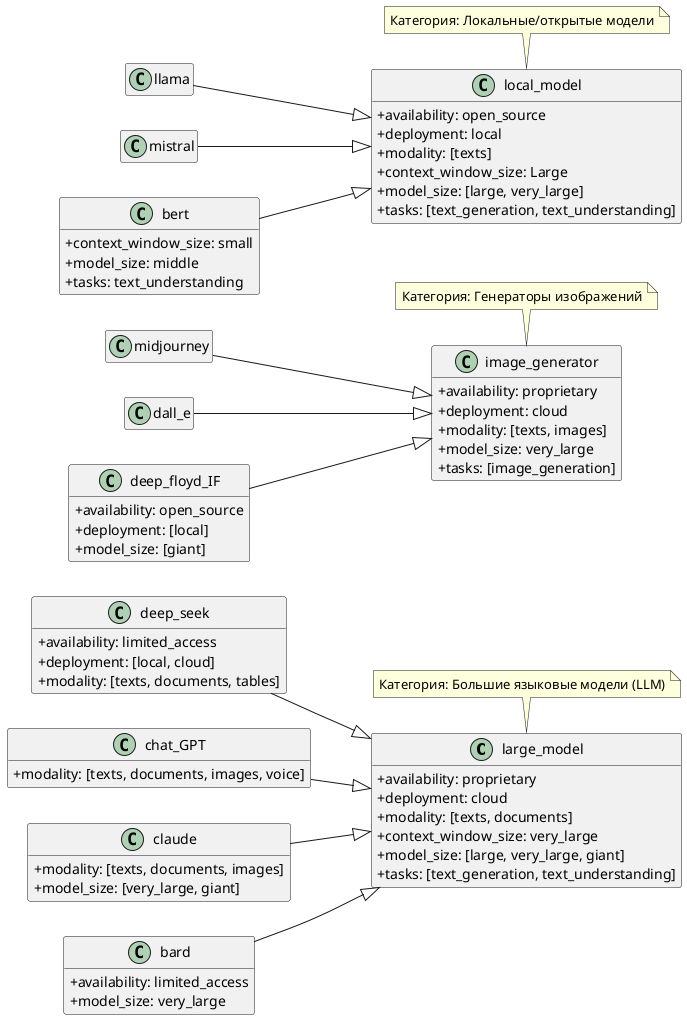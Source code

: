 @startuml

' Настройки отображения
skinparam classAttributeIconSize 0
hide empty members
left to right direction

' Основные классы (категории моделей)
class large_model {
  + availability: proprietary
  + deployment: cloud
  + modality: [texts, documents]
  + context_window_size: very_large
  + model_size: [large, very_large, giant]
  + tasks: [text_generation, text_understanding]
}

class image_generator {
  + availability: proprietary
  + deployment: cloud
  + modality: [texts, images]
  + model_size: very_large
  + tasks: [image_generation]
}

class local_model {
  + availability: open_source
  + deployment: local
  + modality: [texts]
  + context_window_size: Large
  + model_size: [large, very_large]
  + tasks: [text_generation, text_understanding]
}

' Конкретные модели ИИ
class deep_seek {
  + availability: limited_access
  + deployment: [local, cloud]
  + modality: [texts, documents, tables]
}

class chat_GPT {
  + modality: [texts, documents, images, voice]
}

class claude {
  + modality: [texts, documents, images]
  + model_size: [very_large, giant]
}

class bard {
  + availability: limited_access
  + model_size: very_large
}

class midjourney
class dall_e
class deep_floyd_IF {
  + availability: open_source
  + deployment: [local]
  + model_size: [giant]
}

class llama
class mistral
class bert {
  + context_window_size: small
  + model_size: middle
  + tasks: text_understanding
}

' Наследование (отношение "a_kind_of")
deep_seek --|> large_model
chat_GPT --|> large_model
claude --|> large_model
bard --|> large_model

midjourney --|> image_generator
dall_e --|> image_generator
deep_floyd_IF --|> image_generator

llama --|> local_model
mistral --|> local_model
bert --|> local_model

' Примечания
note top of large_model: Категория: Большие языковые модели (LLM)
note top of image_generator: Категория: Генераторы изображений
note top of local_model: Категория: Локальные/открытые модели

@enduml